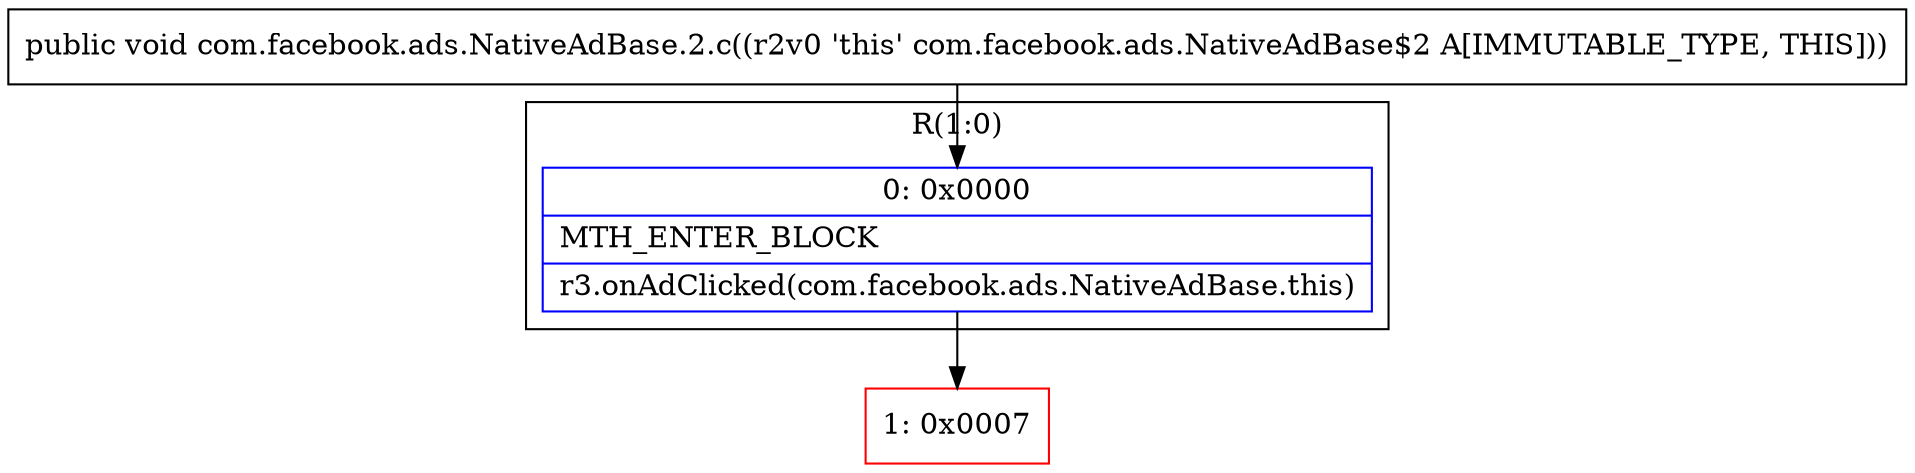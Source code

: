 digraph "CFG forcom.facebook.ads.NativeAdBase.2.c()V" {
subgraph cluster_Region_945273973 {
label = "R(1:0)";
node [shape=record,color=blue];
Node_0 [shape=record,label="{0\:\ 0x0000|MTH_ENTER_BLOCK\l|r3.onAdClicked(com.facebook.ads.NativeAdBase.this)\l}"];
}
Node_1 [shape=record,color=red,label="{1\:\ 0x0007}"];
MethodNode[shape=record,label="{public void com.facebook.ads.NativeAdBase.2.c((r2v0 'this' com.facebook.ads.NativeAdBase$2 A[IMMUTABLE_TYPE, THIS])) }"];
MethodNode -> Node_0;
Node_0 -> Node_1;
}

